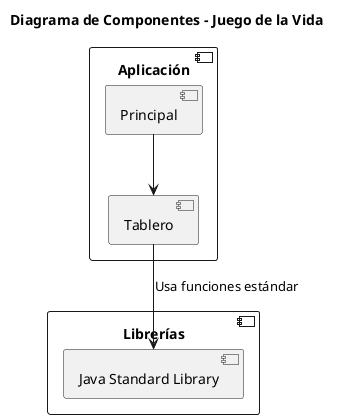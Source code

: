 @startuml

title Diagrama de Componentes - Juego de la Vida

component "Aplicación" {
    [Principal] --> [Tablero]
}

component "Librerías" {
    [Java Standard Library]
}

[Tablero] --> [Java Standard Library] : "Usa funciones estándar"

@enduml